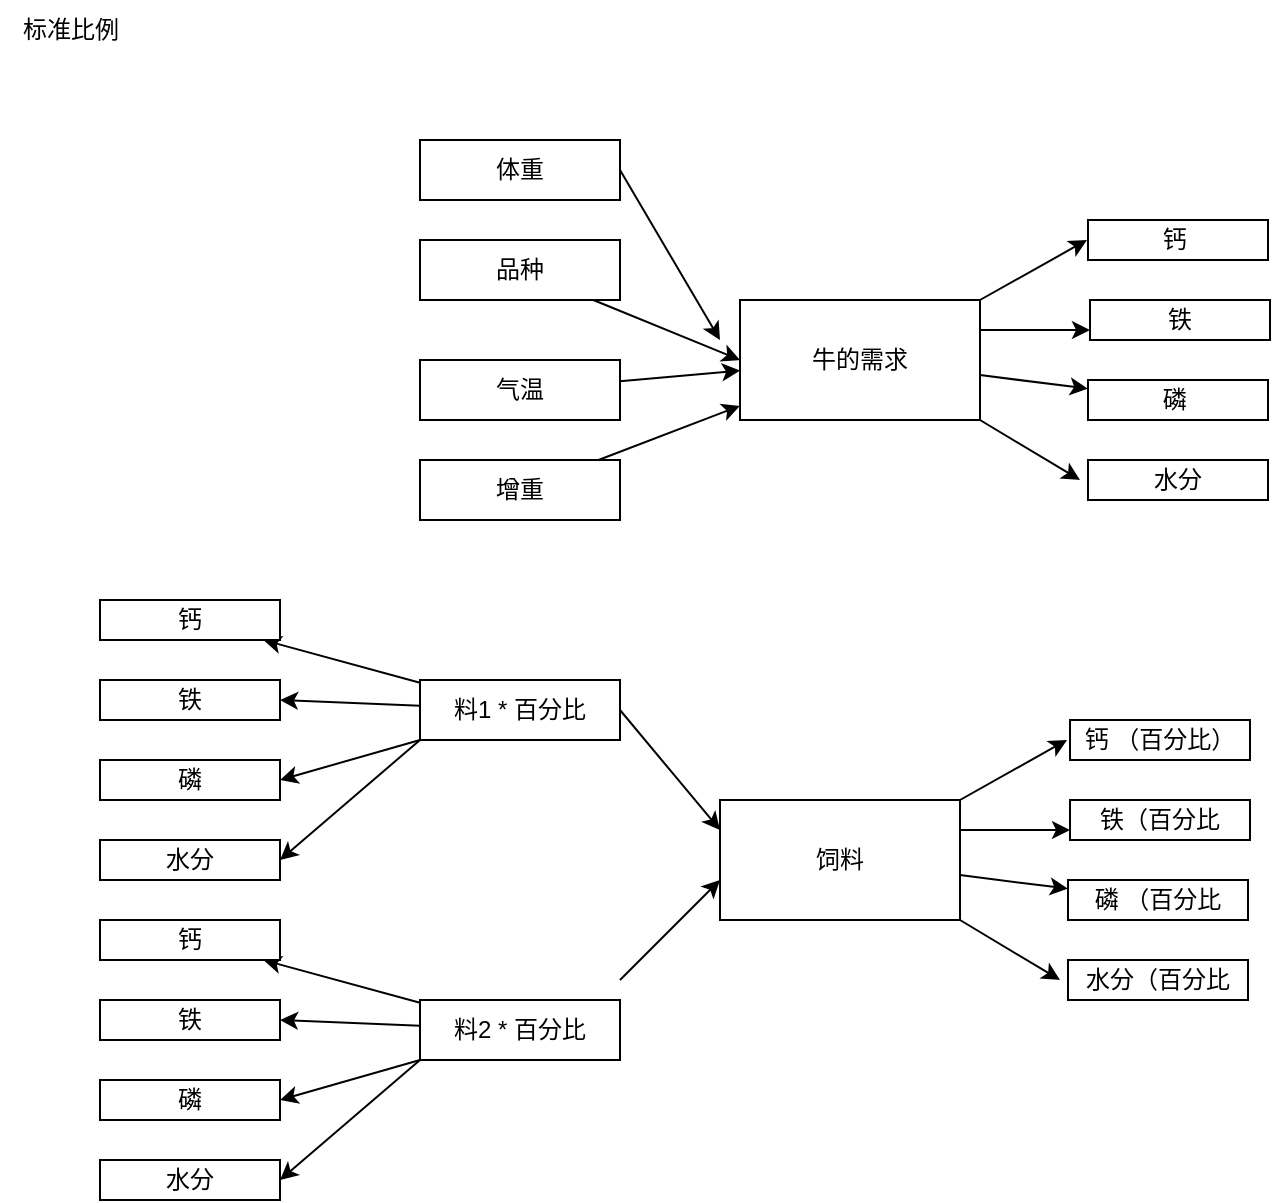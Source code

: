 <mxfile>
    <diagram id="veihSE3DrvEHrrzxe-eF" name="第 1 页">
        <mxGraphModel dx="1446" dy="1851" grid="1" gridSize="10" guides="1" tooltips="1" connect="1" arrows="1" fold="1" page="1" pageScale="1" pageWidth="827" pageHeight="1169" math="0" shadow="0">
            <root>
                <mxCell id="0"/>
                <mxCell id="1" parent="0"/>
                <mxCell id="4" value="" style="edgeStyle=none;html=1;" parent="1" source="2" target="3" edge="1">
                    <mxGeometry relative="1" as="geometry"/>
                </mxCell>
                <mxCell id="73" value="" style="edgeStyle=none;html=1;entryX=0;entryY=0.25;entryDx=0;entryDy=0;exitX=1;exitY=0.5;exitDx=0;exitDy=0;" parent="1" source="2" target="64" edge="1">
                    <mxGeometry relative="1" as="geometry">
                        <mxPoint x="250" y="265" as="targetPoint"/>
                    </mxGeometry>
                </mxCell>
                <mxCell id="2" value="料1 * 百分比" style="rounded=0;whiteSpace=wrap;html=1;" parent="1" vertex="1">
                    <mxGeometry x="80" y="250" width="100" height="30" as="geometry"/>
                </mxCell>
                <mxCell id="3" value="钙" style="whiteSpace=wrap;html=1;rounded=0;" parent="1" vertex="1">
                    <mxGeometry x="-80" y="210" width="90" height="20" as="geometry"/>
                </mxCell>
                <mxCell id="5" value="铁" style="whiteSpace=wrap;html=1;rounded=0;" parent="1" vertex="1">
                    <mxGeometry x="-80" y="250" width="90" height="20" as="geometry"/>
                </mxCell>
                <mxCell id="6" value="磷" style="whiteSpace=wrap;html=1;rounded=0;" parent="1" vertex="1">
                    <mxGeometry x="-80" y="290" width="90" height="20" as="geometry"/>
                </mxCell>
                <mxCell id="8" value="水分" style="whiteSpace=wrap;html=1;rounded=0;" parent="1" vertex="1">
                    <mxGeometry x="-80" y="330" width="90" height="20" as="geometry"/>
                </mxCell>
                <mxCell id="15" value="" style="edgeStyle=none;html=1;entryX=0;entryY=0.5;entryDx=0;entryDy=0;" parent="1" source="9" target="12" edge="1">
                    <mxGeometry relative="1" as="geometry">
                        <mxPoint x="260" y="30" as="targetPoint"/>
                    </mxGeometry>
                </mxCell>
                <mxCell id="9" value="品种" style="rounded=0;whiteSpace=wrap;html=1;" parent="1" vertex="1">
                    <mxGeometry x="80" y="30" width="100" height="30" as="geometry"/>
                </mxCell>
                <mxCell id="16" value="" style="edgeStyle=none;html=1;" parent="1" source="10" target="12" edge="1">
                    <mxGeometry relative="1" as="geometry"/>
                </mxCell>
                <mxCell id="10" value="气温" style="rounded=0;whiteSpace=wrap;html=1;" parent="1" vertex="1">
                    <mxGeometry x="80" y="90" width="100" height="30" as="geometry"/>
                </mxCell>
                <mxCell id="24" value="" style="edgeStyle=none;html=1;" parent="1" source="12" target="19" edge="1">
                    <mxGeometry relative="1" as="geometry"/>
                </mxCell>
                <mxCell id="12" value="牛的需求&lt;br&gt;" style="rounded=0;whiteSpace=wrap;html=1;" parent="1" vertex="1">
                    <mxGeometry x="240" y="60" width="120" height="60" as="geometry"/>
                </mxCell>
                <mxCell id="17" value="钙&amp;nbsp;" style="whiteSpace=wrap;html=1;rounded=0;" parent="1" vertex="1">
                    <mxGeometry x="414" y="20" width="90" height="20" as="geometry"/>
                </mxCell>
                <mxCell id="18" value="铁" style="whiteSpace=wrap;html=1;rounded=0;" parent="1" vertex="1">
                    <mxGeometry x="415" y="60" width="90" height="20" as="geometry"/>
                </mxCell>
                <mxCell id="19" value="磷&amp;nbsp;" style="whiteSpace=wrap;html=1;rounded=0;" parent="1" vertex="1">
                    <mxGeometry x="414" y="100" width="90" height="20" as="geometry"/>
                </mxCell>
                <mxCell id="20" value="水分" style="whiteSpace=wrap;html=1;rounded=0;" parent="1" vertex="1">
                    <mxGeometry x="414" y="140" width="90" height="20" as="geometry"/>
                </mxCell>
                <mxCell id="23" value="" style="edgeStyle=none;html=1;" parent="1" source="22" target="12" edge="1">
                    <mxGeometry relative="1" as="geometry"/>
                </mxCell>
                <mxCell id="22" value="增重" style="rounded=0;whiteSpace=wrap;html=1;" parent="1" vertex="1">
                    <mxGeometry x="80" y="140" width="100" height="30" as="geometry"/>
                </mxCell>
                <mxCell id="28" value="" style="endArrow=classic;html=1;exitX=1;exitY=0;exitDx=0;exitDy=0;" parent="1" source="12" edge="1">
                    <mxGeometry width="50" height="50" relative="1" as="geometry">
                        <mxPoint x="370" y="70" as="sourcePoint"/>
                        <mxPoint x="413.5" y="30" as="targetPoint"/>
                    </mxGeometry>
                </mxCell>
                <mxCell id="29" value="" style="endArrow=classic;html=1;entryX=0;entryY=0.75;entryDx=0;entryDy=0;exitX=1;exitY=0.25;exitDx=0;exitDy=0;" parent="1" source="12" target="18" edge="1">
                    <mxGeometry width="50" height="50" relative="1" as="geometry">
                        <mxPoint x="370" y="80" as="sourcePoint"/>
                        <mxPoint x="423.5" y="40" as="targetPoint"/>
                    </mxGeometry>
                </mxCell>
                <mxCell id="30" value="" style="endArrow=classic;html=1;exitX=1;exitY=1;exitDx=0;exitDy=0;" parent="1" source="12" edge="1">
                    <mxGeometry width="50" height="50" relative="1" as="geometry">
                        <mxPoint x="389.5" y="90" as="sourcePoint"/>
                        <mxPoint x="410" y="150" as="targetPoint"/>
                    </mxGeometry>
                </mxCell>
                <mxCell id="31" value="" style="endArrow=classic;html=1;" parent="1" source="2" edge="1">
                    <mxGeometry width="50" height="50" relative="1" as="geometry">
                        <mxPoint x="-150" y="330" as="sourcePoint"/>
                        <mxPoint x="10" y="260" as="targetPoint"/>
                    </mxGeometry>
                </mxCell>
                <mxCell id="32" value="" style="endArrow=classic;html=1;entryX=1;entryY=0.5;entryDx=0;entryDy=0;exitX=0;exitY=1;exitDx=0;exitDy=0;" parent="1" source="2" target="6" edge="1">
                    <mxGeometry width="50" height="50" relative="1" as="geometry">
                        <mxPoint x="-140" y="282" as="sourcePoint"/>
                        <mxPoint x="-70" y="270" as="targetPoint"/>
                    </mxGeometry>
                </mxCell>
                <mxCell id="33" value="" style="endArrow=classic;html=1;entryX=1;entryY=0.5;entryDx=0;entryDy=0;" parent="1" target="8" edge="1">
                    <mxGeometry width="50" height="50" relative="1" as="geometry">
                        <mxPoint x="80" y="280" as="sourcePoint"/>
                        <mxPoint x="-100" y="260" as="targetPoint"/>
                    </mxGeometry>
                </mxCell>
                <mxCell id="45" value="" style="edgeStyle=none;html=1;" parent="1" source="46" target="47" edge="1">
                    <mxGeometry relative="1" as="geometry"/>
                </mxCell>
                <mxCell id="46" value="料2 * 百分比" style="rounded=0;whiteSpace=wrap;html=1;" parent="1" vertex="1">
                    <mxGeometry x="80" y="410" width="100" height="30" as="geometry"/>
                </mxCell>
                <mxCell id="47" value="钙" style="whiteSpace=wrap;html=1;rounded=0;" parent="1" vertex="1">
                    <mxGeometry x="-80" y="370" width="90" height="20" as="geometry"/>
                </mxCell>
                <mxCell id="48" value="铁" style="whiteSpace=wrap;html=1;rounded=0;" parent="1" vertex="1">
                    <mxGeometry x="-80" y="410" width="90" height="20" as="geometry"/>
                </mxCell>
                <mxCell id="49" value="磷" style="whiteSpace=wrap;html=1;rounded=0;" parent="1" vertex="1">
                    <mxGeometry x="-80" y="450" width="90" height="20" as="geometry"/>
                </mxCell>
                <mxCell id="50" value="水分" style="whiteSpace=wrap;html=1;rounded=0;" parent="1" vertex="1">
                    <mxGeometry x="-80" y="490" width="90" height="20" as="geometry"/>
                </mxCell>
                <mxCell id="51" value="" style="endArrow=classic;html=1;" parent="1" source="46" edge="1">
                    <mxGeometry width="50" height="50" relative="1" as="geometry">
                        <mxPoint x="-150" y="490" as="sourcePoint"/>
                        <mxPoint x="10" y="420" as="targetPoint"/>
                    </mxGeometry>
                </mxCell>
                <mxCell id="52" value="" style="endArrow=classic;html=1;entryX=1;entryY=0.5;entryDx=0;entryDy=0;exitX=0;exitY=1;exitDx=0;exitDy=0;" parent="1" source="46" target="49" edge="1">
                    <mxGeometry width="50" height="50" relative="1" as="geometry">
                        <mxPoint x="-140" y="442" as="sourcePoint"/>
                        <mxPoint x="-70" y="430" as="targetPoint"/>
                    </mxGeometry>
                </mxCell>
                <mxCell id="53" value="" style="endArrow=classic;html=1;entryX=1;entryY=0.5;entryDx=0;entryDy=0;" parent="1" target="50" edge="1">
                    <mxGeometry width="50" height="50" relative="1" as="geometry">
                        <mxPoint x="80" y="440" as="sourcePoint"/>
                        <mxPoint x="-100" y="420" as="targetPoint"/>
                    </mxGeometry>
                </mxCell>
                <mxCell id="63" value="" style="edgeStyle=none;html=1;" parent="1" source="64" target="66" edge="1">
                    <mxGeometry relative="1" as="geometry"/>
                </mxCell>
                <mxCell id="64" value="饲料" style="rounded=0;whiteSpace=wrap;html=1;" parent="1" vertex="1">
                    <mxGeometry x="230" y="310" width="120" height="60" as="geometry"/>
                </mxCell>
                <mxCell id="65" value="铁（百分比" style="whiteSpace=wrap;html=1;rounded=0;" parent="1" vertex="1">
                    <mxGeometry x="405" y="310" width="90" height="20" as="geometry"/>
                </mxCell>
                <mxCell id="66" value="磷 （百分比" style="whiteSpace=wrap;html=1;rounded=0;" parent="1" vertex="1">
                    <mxGeometry x="404" y="350" width="90" height="20" as="geometry"/>
                </mxCell>
                <mxCell id="67" value="水分（百分比" style="whiteSpace=wrap;html=1;rounded=0;" parent="1" vertex="1">
                    <mxGeometry x="404" y="390" width="90" height="20" as="geometry"/>
                </mxCell>
                <mxCell id="68" value="" style="endArrow=classic;html=1;exitX=1;exitY=0;exitDx=0;exitDy=0;" parent="1" source="64" edge="1">
                    <mxGeometry width="50" height="50" relative="1" as="geometry">
                        <mxPoint x="360" y="320" as="sourcePoint"/>
                        <mxPoint x="403.5" y="280" as="targetPoint"/>
                    </mxGeometry>
                </mxCell>
                <mxCell id="69" value="" style="endArrow=classic;html=1;entryX=0;entryY=0.75;entryDx=0;entryDy=0;exitX=1;exitY=0.25;exitDx=0;exitDy=0;" parent="1" source="64" target="65" edge="1">
                    <mxGeometry width="50" height="50" relative="1" as="geometry">
                        <mxPoint x="360" y="330" as="sourcePoint"/>
                        <mxPoint x="413.5" y="290" as="targetPoint"/>
                    </mxGeometry>
                </mxCell>
                <mxCell id="70" value="" style="endArrow=classic;html=1;exitX=1;exitY=1;exitDx=0;exitDy=0;" parent="1" source="64" edge="1">
                    <mxGeometry width="50" height="50" relative="1" as="geometry">
                        <mxPoint x="379.5" y="340" as="sourcePoint"/>
                        <mxPoint x="400" y="400" as="targetPoint"/>
                    </mxGeometry>
                </mxCell>
                <mxCell id="71" value="钙 （百分比）" style="whiteSpace=wrap;html=1;rounded=0;" parent="1" vertex="1">
                    <mxGeometry x="405" y="270" width="90" height="20" as="geometry"/>
                </mxCell>
                <mxCell id="74" value="" style="endArrow=classic;html=1;" parent="1" edge="1">
                    <mxGeometry width="50" height="50" relative="1" as="geometry">
                        <mxPoint x="180" y="400" as="sourcePoint"/>
                        <mxPoint x="230" y="350" as="targetPoint"/>
                    </mxGeometry>
                </mxCell>
                <mxCell id="75" value="体重" style="rounded=0;whiteSpace=wrap;html=1;" parent="1" vertex="1">
                    <mxGeometry x="80" y="-20" width="100" height="30" as="geometry"/>
                </mxCell>
                <mxCell id="76" value="" style="endArrow=classic;html=1;exitX=1;exitY=0.5;exitDx=0;exitDy=0;" parent="1" source="75" edge="1">
                    <mxGeometry width="50" height="50" relative="1" as="geometry">
                        <mxPoint x="230" y="270" as="sourcePoint"/>
                        <mxPoint x="230" y="80" as="targetPoint"/>
                    </mxGeometry>
                </mxCell>
                <mxCell id="77" value="标准比例" style="text;html=1;align=center;verticalAlign=middle;resizable=0;points=[];autosize=1;strokeColor=none;fillColor=none;" parent="1" vertex="1">
                    <mxGeometry x="-130" y="-90" width="70" height="30" as="geometry"/>
                </mxCell>
            </root>
        </mxGraphModel>
    </diagram>
</mxfile>